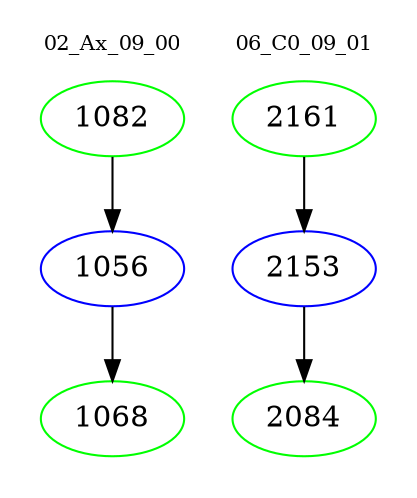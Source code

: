 digraph{
subgraph cluster_0 {
color = white
label = "02_Ax_09_00";
fontsize=10;
T0_1082 [label="1082", color="green"]
T0_1082 -> T0_1056 [color="black"]
T0_1056 [label="1056", color="blue"]
T0_1056 -> T0_1068 [color="black"]
T0_1068 [label="1068", color="green"]
}
subgraph cluster_1 {
color = white
label = "06_C0_09_01";
fontsize=10;
T1_2161 [label="2161", color="green"]
T1_2161 -> T1_2153 [color="black"]
T1_2153 [label="2153", color="blue"]
T1_2153 -> T1_2084 [color="black"]
T1_2084 [label="2084", color="green"]
}
}
